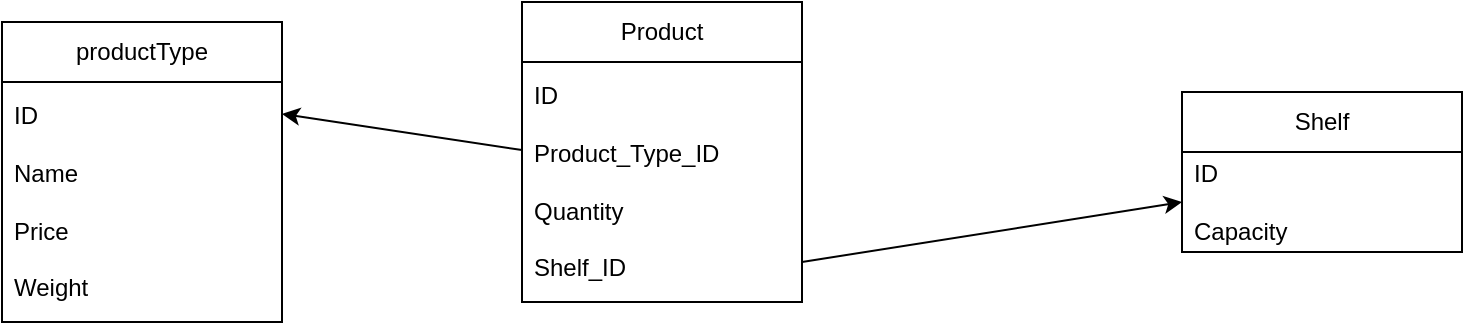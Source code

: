 <mxfile>
    <diagram id="0EeQao9AngqTKJPurSXW" name="Page-1">
        <mxGraphModel dx="1086" dy="827" grid="1" gridSize="10" guides="1" tooltips="1" connect="1" arrows="1" fold="1" page="1" pageScale="1" pageWidth="850" pageHeight="1100" math="0" shadow="0">
            <root>
                <mxCell id="0"/>
                <mxCell id="1" parent="0"/>
                <mxCell id="4" value="productType" style="swimlane;fontStyle=0;childLayout=stackLayout;horizontal=1;startSize=30;horizontalStack=0;resizeParent=1;resizeParentMax=0;resizeLast=0;collapsible=1;marginBottom=0;whiteSpace=wrap;html=1;" vertex="1" parent="1">
                    <mxGeometry x="40" y="170" width="140" height="150" as="geometry"/>
                </mxCell>
                <mxCell id="5" value="ID&lt;br&gt;&lt;br&gt;Name&lt;br&gt;&lt;br&gt;Price&lt;br&gt;&lt;br&gt;Weight" style="text;strokeColor=none;fillColor=none;align=left;verticalAlign=middle;spacingLeft=4;spacingRight=4;overflow=hidden;points=[[0,0.5],[1,0.5]];portConstraint=eastwest;rotatable=0;whiteSpace=wrap;html=1;" vertex="1" parent="4">
                    <mxGeometry y="30" width="140" height="120" as="geometry"/>
                </mxCell>
                <mxCell id="18" value="Shelf" style="swimlane;fontStyle=0;childLayout=stackLayout;horizontal=1;startSize=30;horizontalStack=0;resizeParent=1;resizeParentMax=0;resizeLast=0;collapsible=1;marginBottom=0;whiteSpace=wrap;html=1;" vertex="1" parent="1">
                    <mxGeometry x="630" y="205" width="140" height="80" as="geometry"/>
                </mxCell>
                <mxCell id="19" value="ID&lt;br&gt;&lt;br&gt;Capacity" style="text;strokeColor=none;fillColor=none;align=left;verticalAlign=middle;spacingLeft=4;spacingRight=4;overflow=hidden;points=[[0,0.5],[1,0.5]];portConstraint=eastwest;rotatable=0;whiteSpace=wrap;html=1;" vertex="1" parent="18">
                    <mxGeometry y="30" width="140" height="50" as="geometry"/>
                </mxCell>
                <mxCell id="22" value="Product" style="swimlane;fontStyle=0;childLayout=stackLayout;horizontal=1;startSize=30;horizontalStack=0;resizeParent=1;resizeParentMax=0;resizeLast=0;collapsible=1;marginBottom=0;whiteSpace=wrap;html=1;" vertex="1" parent="1">
                    <mxGeometry x="300" y="160" width="140" height="150" as="geometry"/>
                </mxCell>
                <mxCell id="23" value="ID&lt;br&gt;&lt;br&gt;Product_Type_ID&lt;br&gt;&lt;br&gt;Quantity&lt;br&gt;&lt;br&gt;Shelf_ID" style="text;strokeColor=none;fillColor=none;align=left;verticalAlign=middle;spacingLeft=4;spacingRight=4;overflow=hidden;points=[[0,0.5],[1,0.5]];portConstraint=eastwest;rotatable=0;whiteSpace=wrap;html=1;" vertex="1" parent="22">
                    <mxGeometry y="30" width="140" height="120" as="geometry"/>
                </mxCell>
                <mxCell id="28" value="" style="endArrow=classic;html=1;entryX=0;entryY=0.5;entryDx=0;entryDy=0;" edge="1" parent="1" target="19">
                    <mxGeometry width="50" height="50" relative="1" as="geometry">
                        <mxPoint x="440" y="290" as="sourcePoint"/>
                        <mxPoint x="490" y="240" as="targetPoint"/>
                    </mxGeometry>
                </mxCell>
                <mxCell id="29" style="edgeStyle=none;html=1;entryX=1;entryY=0.133;entryDx=0;entryDy=0;entryPerimeter=0;exitX=0;exitY=0.367;exitDx=0;exitDy=0;exitPerimeter=0;" edge="1" parent="1" source="23" target="5">
                    <mxGeometry relative="1" as="geometry"/>
                </mxCell>
            </root>
        </mxGraphModel>
    </diagram>
    <diagram id="MSLGCc5QD6SYs8gY0T9t" name="Page-2">
        <mxGraphModel dx="1086" dy="827" grid="1" gridSize="10" guides="1" tooltips="1" connect="1" arrows="1" fold="1" page="1" pageScale="1" pageWidth="850" pageHeight="1100" math="0" shadow="0">
            <root>
                <mxCell id="0"/>
                <mxCell id="1" parent="0"/>
            </root>
        </mxGraphModel>
    </diagram>
</mxfile>